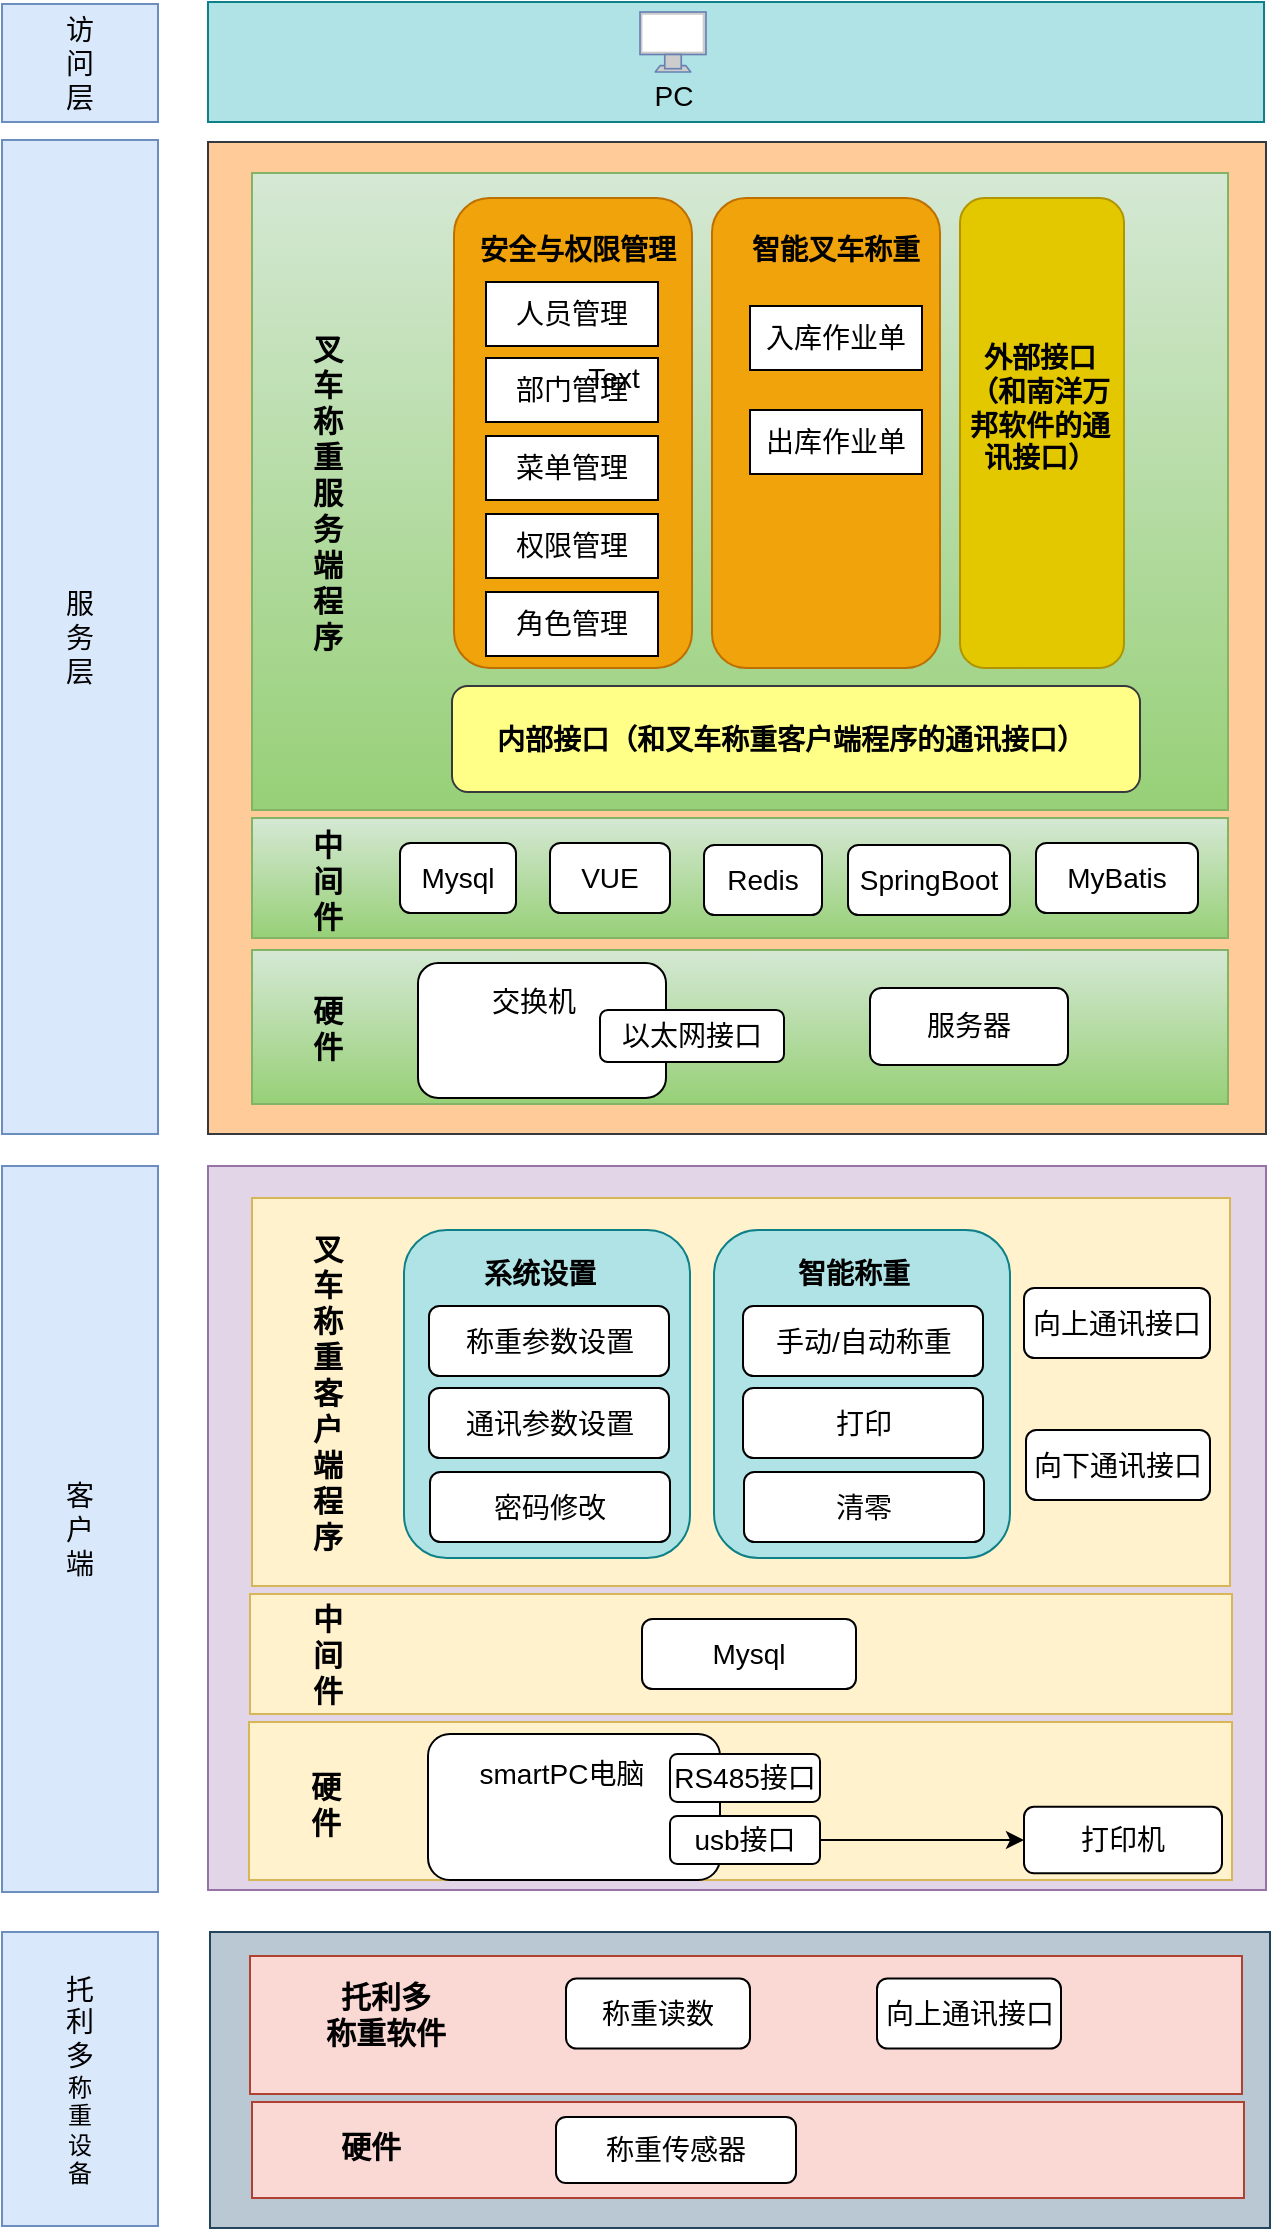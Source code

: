<mxfile version="20.8.4" type="github">
  <diagram id="X1pqfdLoyEXi40aKj6Dz" name="第 1 页">
    <mxGraphModel dx="724" dy="756" grid="0" gridSize="10" guides="1" tooltips="1" connect="1" arrows="1" fold="1" page="1" pageScale="1" pageWidth="827" pageHeight="1169" math="0" shadow="0">
      <root>
        <mxCell id="0" />
        <mxCell id="1" parent="0" />
        <mxCell id="lJw6rxqIaNfd_lT4gOlx-46" value="" style="rounded=0;whiteSpace=wrap;html=1;fontSize=14;fillColor=#ffcc99;strokeColor=#36393d;glass=0;" vertex="1" parent="1">
          <mxGeometry x="131" y="77" width="529" height="496" as="geometry" />
        </mxCell>
        <mxCell id="lJw6rxqIaNfd_lT4gOlx-23" value="&lt;font style=&quot;font-size: 14px;&quot;&gt;服&lt;br&gt;务&lt;br&gt;层&lt;/font&gt;" style="rounded=0;whiteSpace=wrap;html=1;fillColor=#dae8fc;strokeColor=#6c8ebf;" vertex="1" parent="1">
          <mxGeometry x="28" y="76" width="78" height="497" as="geometry" />
        </mxCell>
        <mxCell id="lJw6rxqIaNfd_lT4gOlx-24" value="" style="rounded=0;whiteSpace=wrap;html=1;fillColor=#d5e8d4;strokeColor=#82b366;gradientColor=#97d077;" vertex="1" parent="1">
          <mxGeometry x="153" y="92.5" width="488" height="318.5" as="geometry" />
        </mxCell>
        <mxCell id="lJw6rxqIaNfd_lT4gOlx-25" value="&lt;b style=&quot;font-size: 15px;&quot;&gt;叉&lt;br&gt;车&lt;br&gt;称&lt;br&gt;重&lt;br&gt;服&lt;br&gt;务&lt;br&gt;端&lt;br&gt;程&lt;br&gt;序&lt;br&gt;&lt;/b&gt;" style="text;html=1;strokeColor=none;fillColor=none;align=center;verticalAlign=middle;whiteSpace=wrap;rounded=0;" vertex="1" parent="1">
          <mxGeometry x="161" y="167.75" width="60" height="168.25" as="geometry" />
        </mxCell>
        <mxCell id="lJw6rxqIaNfd_lT4gOlx-26" value="" style="rounded=1;whiteSpace=wrap;html=1;fontSize=14;fillColor=#f0a30a;fontColor=#000000;strokeColor=#BD7000;" vertex="1" parent="1">
          <mxGeometry x="254" y="105" width="119" height="235" as="geometry" />
        </mxCell>
        <mxCell id="lJw6rxqIaNfd_lT4gOlx-28" value="安全与权限管理" style="text;html=1;strokeColor=none;fillColor=none;align=center;verticalAlign=middle;whiteSpace=wrap;rounded=0;fontSize=14;fontStyle=1" vertex="1" parent="1">
          <mxGeometry x="261" y="116" width="110" height="30" as="geometry" />
        </mxCell>
        <mxCell id="lJw6rxqIaNfd_lT4gOlx-29" value="人员管理" style="rounded=0;whiteSpace=wrap;html=1;fontSize=14;" vertex="1" parent="1">
          <mxGeometry x="270" y="147" width="86" height="32" as="geometry" />
        </mxCell>
        <mxCell id="lJw6rxqIaNfd_lT4gOlx-30" value="部门管理" style="rounded=0;whiteSpace=wrap;html=1;fontSize=14;" vertex="1" parent="1">
          <mxGeometry x="270" y="185" width="86" height="32" as="geometry" />
        </mxCell>
        <mxCell id="lJw6rxqIaNfd_lT4gOlx-31" value="菜单管理" style="rounded=0;whiteSpace=wrap;html=1;fontSize=14;" vertex="1" parent="1">
          <mxGeometry x="270" y="224" width="86" height="32" as="geometry" />
        </mxCell>
        <mxCell id="lJw6rxqIaNfd_lT4gOlx-32" value="权限管理" style="rounded=0;whiteSpace=wrap;html=1;fontSize=14;" vertex="1" parent="1">
          <mxGeometry x="270" y="263" width="86" height="32" as="geometry" />
        </mxCell>
        <mxCell id="lJw6rxqIaNfd_lT4gOlx-36" value="角色管理" style="rounded=0;whiteSpace=wrap;html=1;fontSize=14;" vertex="1" parent="1">
          <mxGeometry x="270" y="302" width="86" height="32" as="geometry" />
        </mxCell>
        <mxCell id="lJw6rxqIaNfd_lT4gOlx-37" value="" style="rounded=1;whiteSpace=wrap;html=1;fontSize=14;fillColor=#f0a30a;fontColor=#000000;strokeColor=#BD7000;" vertex="1" parent="1">
          <mxGeometry x="383" y="105" width="114" height="235" as="geometry" />
        </mxCell>
        <mxCell id="lJw6rxqIaNfd_lT4gOlx-38" value="智能叉车称重" style="text;html=1;strokeColor=none;fillColor=none;align=center;verticalAlign=middle;whiteSpace=wrap;rounded=0;fontSize=14;fontStyle=1" vertex="1" parent="1">
          <mxGeometry x="390" y="116" width="110" height="30" as="geometry" />
        </mxCell>
        <mxCell id="lJw6rxqIaNfd_lT4gOlx-39" value="入库作业单" style="rounded=0;whiteSpace=wrap;html=1;fontSize=14;" vertex="1" parent="1">
          <mxGeometry x="402" y="159" width="86" height="32" as="geometry" />
        </mxCell>
        <mxCell id="lJw6rxqIaNfd_lT4gOlx-40" value="出库作业单" style="rounded=0;whiteSpace=wrap;html=1;fontSize=14;" vertex="1" parent="1">
          <mxGeometry x="402" y="211" width="86" height="32" as="geometry" />
        </mxCell>
        <mxCell id="lJw6rxqIaNfd_lT4gOlx-41" value="" style="rounded=1;whiteSpace=wrap;html=1;fontSize=14;fillColor=#e3c800;fontColor=#000000;strokeColor=#B09500;" vertex="1" parent="1">
          <mxGeometry x="507" y="105" width="82" height="235" as="geometry" />
        </mxCell>
        <mxCell id="lJw6rxqIaNfd_lT4gOlx-42" value="外部接口&lt;br&gt;（和南洋万邦软件的通讯接口）" style="text;html=1;strokeColor=none;fillColor=none;align=center;verticalAlign=middle;whiteSpace=wrap;rounded=0;fontSize=14;fontStyle=1" vertex="1" parent="1">
          <mxGeometry x="510" y="164" width="74" height="92" as="geometry" />
        </mxCell>
        <mxCell id="lJw6rxqIaNfd_lT4gOlx-43" value="" style="rounded=1;whiteSpace=wrap;html=1;fontSize=14;fillColor=#ffff88;strokeColor=#36393d;" vertex="1" parent="1">
          <mxGeometry x="253" y="349" width="344" height="53" as="geometry" />
        </mxCell>
        <mxCell id="lJw6rxqIaNfd_lT4gOlx-45" value="内部接口（和叉车称重客户端程序的通讯接口）" style="text;html=1;strokeColor=none;fillColor=none;align=center;verticalAlign=middle;whiteSpace=wrap;rounded=0;fontSize=14;fontStyle=1" vertex="1" parent="1">
          <mxGeometry x="270" y="360.5" width="305" height="30" as="geometry" />
        </mxCell>
        <mxCell id="lJw6rxqIaNfd_lT4gOlx-47" value="" style="rounded=0;whiteSpace=wrap;html=1;fillColor=#d5e8d4;strokeColor=#82b366;gradientColor=#97d077;" vertex="1" parent="1">
          <mxGeometry x="153" y="415" width="488" height="60" as="geometry" />
        </mxCell>
        <mxCell id="lJw6rxqIaNfd_lT4gOlx-48" value="&lt;b style=&quot;font-size: 15px;&quot;&gt;中&lt;br&gt;间&lt;br&gt;件&lt;br&gt;&lt;/b&gt;" style="text;html=1;strokeColor=none;fillColor=none;align=center;verticalAlign=middle;whiteSpace=wrap;rounded=0;" vertex="1" parent="1">
          <mxGeometry x="167" y="418" width="48" height="56" as="geometry" />
        </mxCell>
        <mxCell id="lJw6rxqIaNfd_lT4gOlx-49" value="Mysql" style="rounded=1;whiteSpace=wrap;html=1;glass=0;sketch=0;fontSize=14;" vertex="1" parent="1">
          <mxGeometry x="227" y="427.5" width="58" height="35" as="geometry" />
        </mxCell>
        <mxCell id="lJw6rxqIaNfd_lT4gOlx-51" value="VUE" style="rounded=1;whiteSpace=wrap;html=1;glass=0;sketch=0;fontSize=14;" vertex="1" parent="1">
          <mxGeometry x="302" y="427.5" width="60" height="35" as="geometry" />
        </mxCell>
        <mxCell id="lJw6rxqIaNfd_lT4gOlx-52" value="Redis" style="rounded=1;whiteSpace=wrap;html=1;glass=0;sketch=0;fontSize=14;" vertex="1" parent="1">
          <mxGeometry x="379" y="428.5" width="59" height="35" as="geometry" />
        </mxCell>
        <mxCell id="lJw6rxqIaNfd_lT4gOlx-53" value="SpringBoot" style="rounded=1;whiteSpace=wrap;html=1;glass=0;sketch=0;fontSize=14;" vertex="1" parent="1">
          <mxGeometry x="451" y="428.5" width="81" height="35" as="geometry" />
        </mxCell>
        <mxCell id="lJw6rxqIaNfd_lT4gOlx-54" value="MyBatis" style="rounded=1;whiteSpace=wrap;html=1;glass=0;sketch=0;fontSize=14;" vertex="1" parent="1">
          <mxGeometry x="545" y="427.5" width="81" height="35" as="geometry" />
        </mxCell>
        <mxCell id="lJw6rxqIaNfd_lT4gOlx-55" value="" style="rounded=0;whiteSpace=wrap;html=1;fillColor=#d5e8d4;strokeColor=#82b366;gradientColor=#97d077;" vertex="1" parent="1">
          <mxGeometry x="153" y="481" width="488" height="77" as="geometry" />
        </mxCell>
        <mxCell id="lJw6rxqIaNfd_lT4gOlx-56" value="&lt;b style=&quot;font-size: 15px;&quot;&gt;硬&lt;br&gt;件&lt;br&gt;&lt;/b&gt;" style="text;html=1;strokeColor=none;fillColor=none;align=center;verticalAlign=middle;whiteSpace=wrap;rounded=0;" vertex="1" parent="1">
          <mxGeometry x="167" y="491.5" width="48" height="56" as="geometry" />
        </mxCell>
        <mxCell id="lJw6rxqIaNfd_lT4gOlx-57" value="" style="rounded=1;whiteSpace=wrap;html=1;glass=0;sketch=0;fontSize=14;" vertex="1" parent="1">
          <mxGeometry x="236" y="487.5" width="124" height="67.5" as="geometry" />
        </mxCell>
        <mxCell id="lJw6rxqIaNfd_lT4gOlx-58" value="交换机" style="text;html=1;strokeColor=none;fillColor=none;align=center;verticalAlign=middle;whiteSpace=wrap;rounded=0;glass=0;sketch=0;fontSize=14;" vertex="1" parent="1">
          <mxGeometry x="264" y="491.5" width="60" height="30" as="geometry" />
        </mxCell>
        <mxCell id="lJw6rxqIaNfd_lT4gOlx-59" value="以太网接口" style="rounded=1;whiteSpace=wrap;html=1;glass=0;sketch=0;fontSize=14;" vertex="1" parent="1">
          <mxGeometry x="327" y="511" width="92" height="26" as="geometry" />
        </mxCell>
        <mxCell id="lJw6rxqIaNfd_lT4gOlx-60" value="服务器" style="rounded=1;whiteSpace=wrap;html=1;glass=0;sketch=0;fontSize=14;" vertex="1" parent="1">
          <mxGeometry x="462" y="500" width="99" height="38.5" as="geometry" />
        </mxCell>
        <mxCell id="lJw6rxqIaNfd_lT4gOlx-61" value="&lt;span style=&quot;font-size: 14px;&quot;&gt;客&lt;br&gt;户&lt;br&gt;端&lt;/span&gt;" style="rounded=0;whiteSpace=wrap;html=1;fillColor=#dae8fc;strokeColor=#6c8ebf;" vertex="1" parent="1">
          <mxGeometry x="28" y="589" width="78" height="363" as="geometry" />
        </mxCell>
        <mxCell id="lJw6rxqIaNfd_lT4gOlx-62" value="" style="rounded=0;whiteSpace=wrap;html=1;glass=0;sketch=0;fontSize=14;fillColor=#e1d5e7;strokeColor=#9673a6;" vertex="1" parent="1">
          <mxGeometry x="131" y="589" width="529" height="362" as="geometry" />
        </mxCell>
        <mxCell id="lJw6rxqIaNfd_lT4gOlx-64" value="" style="rounded=0;whiteSpace=wrap;html=1;glass=0;sketch=0;fontSize=14;fillColor=#fff2cc;strokeColor=#d6b656;" vertex="1" parent="1">
          <mxGeometry x="153" y="605" width="489" height="194" as="geometry" />
        </mxCell>
        <mxCell id="lJw6rxqIaNfd_lT4gOlx-66" value="&lt;b style=&quot;font-size: 15px;&quot;&gt;叉&lt;br&gt;车&lt;br&gt;称&lt;br&gt;重&lt;br&gt;客&lt;br&gt;户&lt;br&gt;端&lt;br&gt;程&lt;br&gt;序&lt;br&gt;&lt;/b&gt;" style="text;html=1;strokeColor=none;fillColor=none;align=center;verticalAlign=middle;whiteSpace=wrap;rounded=0;" vertex="1" parent="1">
          <mxGeometry x="161" y="617.88" width="60" height="168.25" as="geometry" />
        </mxCell>
        <mxCell id="lJw6rxqIaNfd_lT4gOlx-67" value="" style="rounded=1;whiteSpace=wrap;html=1;glass=0;sketch=0;fontSize=14;fillColor=#b0e3e6;strokeColor=#0e8088;" vertex="1" parent="1">
          <mxGeometry x="229" y="621" width="143" height="164" as="geometry" />
        </mxCell>
        <mxCell id="lJw6rxqIaNfd_lT4gOlx-68" value="" style="rounded=0;whiteSpace=wrap;html=1;fillColor=#fff2cc;strokeColor=#d6b656;" vertex="1" parent="1">
          <mxGeometry x="152" y="803" width="491" height="60" as="geometry" />
        </mxCell>
        <mxCell id="lJw6rxqIaNfd_lT4gOlx-69" value="Mysql" style="rounded=1;whiteSpace=wrap;html=1;glass=0;sketch=0;fontSize=14;" vertex="1" parent="1">
          <mxGeometry x="348" y="815.5" width="107" height="35" as="geometry" />
        </mxCell>
        <mxCell id="lJw6rxqIaNfd_lT4gOlx-70" value="&lt;b style=&quot;font-size: 15px;&quot;&gt;中&lt;br&gt;间&lt;br&gt;件&lt;br&gt;&lt;/b&gt;" style="text;html=1;strokeColor=none;fillColor=none;align=center;verticalAlign=middle;whiteSpace=wrap;rounded=0;" vertex="1" parent="1">
          <mxGeometry x="167" y="805" width="48" height="56" as="geometry" />
        </mxCell>
        <mxCell id="lJw6rxqIaNfd_lT4gOlx-71" value="系统设置" style="text;html=1;strokeColor=none;fillColor=none;align=center;verticalAlign=middle;whiteSpace=wrap;rounded=0;fontSize=14;fontStyle=1" vertex="1" parent="1">
          <mxGeometry x="241.5" y="628" width="110" height="30" as="geometry" />
        </mxCell>
        <mxCell id="lJw6rxqIaNfd_lT4gOlx-72" value="称重参数设置" style="rounded=1;whiteSpace=wrap;html=1;glass=0;sketch=0;fontSize=14;" vertex="1" parent="1">
          <mxGeometry x="241.5" y="659" width="120" height="35" as="geometry" />
        </mxCell>
        <mxCell id="lJw6rxqIaNfd_lT4gOlx-75" value="通讯参数设置" style="rounded=1;whiteSpace=wrap;html=1;glass=0;sketch=0;fontSize=14;" vertex="1" parent="1">
          <mxGeometry x="241.5" y="700" width="120" height="35" as="geometry" />
        </mxCell>
        <mxCell id="lJw6rxqIaNfd_lT4gOlx-76" value="密码修改" style="rounded=1;whiteSpace=wrap;html=1;glass=0;sketch=0;fontSize=14;" vertex="1" parent="1">
          <mxGeometry x="242" y="742" width="120" height="35" as="geometry" />
        </mxCell>
        <mxCell id="lJw6rxqIaNfd_lT4gOlx-77" value="" style="rounded=1;whiteSpace=wrap;html=1;glass=0;sketch=0;fontSize=14;fillColor=#b0e3e6;strokeColor=#0e8088;" vertex="1" parent="1">
          <mxGeometry x="384" y="621" width="148" height="164" as="geometry" />
        </mxCell>
        <mxCell id="lJw6rxqIaNfd_lT4gOlx-78" value="智能称重" style="text;html=1;strokeColor=none;fillColor=none;align=center;verticalAlign=middle;whiteSpace=wrap;rounded=0;fontSize=14;fontStyle=1" vertex="1" parent="1">
          <mxGeometry x="398.5" y="628" width="110" height="30" as="geometry" />
        </mxCell>
        <mxCell id="lJw6rxqIaNfd_lT4gOlx-79" value="手动/自动称重" style="rounded=1;whiteSpace=wrap;html=1;glass=0;sketch=0;fontSize=14;" vertex="1" parent="1">
          <mxGeometry x="398.5" y="659" width="120" height="35" as="geometry" />
        </mxCell>
        <mxCell id="lJw6rxqIaNfd_lT4gOlx-80" value="打印" style="rounded=1;whiteSpace=wrap;html=1;glass=0;sketch=0;fontSize=14;" vertex="1" parent="1">
          <mxGeometry x="398.5" y="700" width="120" height="35" as="geometry" />
        </mxCell>
        <mxCell id="lJw6rxqIaNfd_lT4gOlx-81" value="清零" style="rounded=1;whiteSpace=wrap;html=1;glass=0;sketch=0;fontSize=14;" vertex="1" parent="1">
          <mxGeometry x="399" y="742" width="120" height="35" as="geometry" />
        </mxCell>
        <mxCell id="lJw6rxqIaNfd_lT4gOlx-82" value="" style="rounded=0;whiteSpace=wrap;html=1;fillColor=#fff2cc;strokeColor=#d6b656;" vertex="1" parent="1">
          <mxGeometry x="151.5" y="867" width="491.5" height="79" as="geometry" />
        </mxCell>
        <mxCell id="lJw6rxqIaNfd_lT4gOlx-83" value="&lt;b style=&quot;font-size: 15px;&quot;&gt;硬&lt;br&gt;件&lt;br&gt;&lt;/b&gt;" style="text;html=1;strokeColor=none;fillColor=none;align=center;verticalAlign=middle;whiteSpace=wrap;rounded=0;" vertex="1" parent="1">
          <mxGeometry x="165.5" y="879.5" width="48" height="56" as="geometry" />
        </mxCell>
        <mxCell id="lJw6rxqIaNfd_lT4gOlx-86" value="" style="rounded=1;whiteSpace=wrap;html=1;glass=0;sketch=0;fontSize=14;" vertex="1" parent="1">
          <mxGeometry x="241" y="873" width="146" height="73" as="geometry" />
        </mxCell>
        <mxCell id="lJw6rxqIaNfd_lT4gOlx-87" value="打印机" style="rounded=1;whiteSpace=wrap;html=1;glass=0;sketch=0;fontSize=14;" vertex="1" parent="1">
          <mxGeometry x="539" y="909.38" width="99" height="33.25" as="geometry" />
        </mxCell>
        <mxCell id="lJw6rxqIaNfd_lT4gOlx-90" value="smartPC电脑" style="text;html=1;strokeColor=none;fillColor=none;align=center;verticalAlign=middle;whiteSpace=wrap;rounded=0;glass=0;sketch=0;fontSize=14;" vertex="1" parent="1">
          <mxGeometry x="263" y="879.5" width="90" height="27.5" as="geometry" />
        </mxCell>
        <mxCell id="lJw6rxqIaNfd_lT4gOlx-92" value="" style="edgeStyle=orthogonalEdgeStyle;rounded=0;orthogonalLoop=1;jettySize=auto;html=1;fontSize=14;" edge="1" parent="1" source="lJw6rxqIaNfd_lT4gOlx-91" target="lJw6rxqIaNfd_lT4gOlx-87">
          <mxGeometry relative="1" as="geometry" />
        </mxCell>
        <mxCell id="lJw6rxqIaNfd_lT4gOlx-91" value="usb接口" style="rounded=1;whiteSpace=wrap;html=1;glass=0;sketch=0;fontSize=14;" vertex="1" parent="1">
          <mxGeometry x="362" y="914" width="75" height="24" as="geometry" />
        </mxCell>
        <mxCell id="lJw6rxqIaNfd_lT4gOlx-93" value="&lt;span style=&quot;font-size: 14px;&quot;&gt;托&lt;br&gt;利&lt;br&gt;多&lt;br&gt;&lt;/span&gt;称&lt;br&gt;重&lt;br&gt;设&lt;br&gt;备" style="rounded=0;whiteSpace=wrap;html=1;fillColor=#dae8fc;strokeColor=#6c8ebf;" vertex="1" parent="1">
          <mxGeometry x="28" y="972" width="78" height="147" as="geometry" />
        </mxCell>
        <mxCell id="lJw6rxqIaNfd_lT4gOlx-94" value="向上通讯接口" style="rounded=1;whiteSpace=wrap;html=1;glass=0;sketch=0;fontSize=14;" vertex="1" parent="1">
          <mxGeometry x="539" y="650" width="93" height="35" as="geometry" />
        </mxCell>
        <mxCell id="lJw6rxqIaNfd_lT4gOlx-96" value="向下通讯接口" style="rounded=1;whiteSpace=wrap;html=1;glass=0;sketch=0;fontSize=14;" vertex="1" parent="1">
          <mxGeometry x="540" y="721" width="92" height="35" as="geometry" />
        </mxCell>
        <mxCell id="lJw6rxqIaNfd_lT4gOlx-97" value="" style="rounded=0;whiteSpace=wrap;html=1;glass=0;sketch=0;fontSize=14;fillColor=#bac8d3;strokeColor=#23445d;" vertex="1" parent="1">
          <mxGeometry x="132" y="972" width="530" height="148" as="geometry" />
        </mxCell>
        <mxCell id="lJw6rxqIaNfd_lT4gOlx-99" value="" style="rounded=0;whiteSpace=wrap;html=1;glass=0;sketch=0;fontSize=14;fillColor=#fad9d5;strokeColor=#ae4132;" vertex="1" parent="1">
          <mxGeometry x="152" y="984" width="496" height="69" as="geometry" />
        </mxCell>
        <mxCell id="lJw6rxqIaNfd_lT4gOlx-100" value="&lt;b style=&quot;font-size: 15px;&quot;&gt;托利多&lt;br&gt;称重软件&lt;br&gt;&lt;/b&gt;" style="text;html=1;strokeColor=none;fillColor=none;align=center;verticalAlign=middle;whiteSpace=wrap;rounded=0;" vertex="1" parent="1">
          <mxGeometry x="161" y="988" width="118" height="49.5" as="geometry" />
        </mxCell>
        <mxCell id="lJw6rxqIaNfd_lT4gOlx-101" value="RS485接口" style="rounded=1;whiteSpace=wrap;html=1;glass=0;sketch=0;fontSize=14;" vertex="1" parent="1">
          <mxGeometry x="362" y="883" width="75" height="24" as="geometry" />
        </mxCell>
        <mxCell id="lJw6rxqIaNfd_lT4gOlx-102" value="向上通讯接口" style="rounded=1;whiteSpace=wrap;html=1;glass=0;sketch=0;fontSize=14;" vertex="1" parent="1">
          <mxGeometry x="465.5" y="995.25" width="92" height="35" as="geometry" />
        </mxCell>
        <mxCell id="lJw6rxqIaNfd_lT4gOlx-103" value="称重读数" style="rounded=1;whiteSpace=wrap;html=1;glass=0;sketch=0;fontSize=14;" vertex="1" parent="1">
          <mxGeometry x="310" y="995.25" width="92" height="35" as="geometry" />
        </mxCell>
        <mxCell id="lJw6rxqIaNfd_lT4gOlx-104" value="" style="rounded=0;whiteSpace=wrap;html=1;glass=0;sketch=0;fontSize=14;fillColor=#fad9d5;strokeColor=#ae4132;" vertex="1" parent="1">
          <mxGeometry x="153" y="1057" width="496" height="48" as="geometry" />
        </mxCell>
        <mxCell id="lJw6rxqIaNfd_lT4gOlx-105" value="&lt;b style=&quot;font-size: 15px;&quot;&gt;硬件&lt;br&gt;&lt;/b&gt;" style="text;html=1;strokeColor=none;fillColor=none;align=center;verticalAlign=middle;whiteSpace=wrap;rounded=0;" vertex="1" parent="1">
          <mxGeometry x="171" y="1064.5" width="83" height="29.5" as="geometry" />
        </mxCell>
        <mxCell id="lJw6rxqIaNfd_lT4gOlx-106" value="称重传感器" style="rounded=1;whiteSpace=wrap;html=1;glass=0;sketch=0;fontSize=14;" vertex="1" parent="1">
          <mxGeometry x="305" y="1064.5" width="120" height="33" as="geometry" />
        </mxCell>
        <mxCell id="lJw6rxqIaNfd_lT4gOlx-107" value="&lt;span style=&quot;font-size: 14px;&quot;&gt;访&lt;br&gt;问&lt;br&gt;层&lt;/span&gt;" style="rounded=0;whiteSpace=wrap;html=1;fillColor=#dae8fc;strokeColor=#6c8ebf;" vertex="1" parent="1">
          <mxGeometry x="28" y="8" width="78" height="59" as="geometry" />
        </mxCell>
        <mxCell id="lJw6rxqIaNfd_lT4gOlx-108" value="" style="rounded=0;whiteSpace=wrap;html=1;glass=0;sketch=0;fontSize=14;fillColor=#b0e3e6;strokeColor=#0e8088;" vertex="1" parent="1">
          <mxGeometry x="131" y="7" width="528" height="60" as="geometry" />
        </mxCell>
        <mxCell id="lJw6rxqIaNfd_lT4gOlx-109" value="" style="fontColor=#0066CC;verticalAlign=top;verticalLabelPosition=bottom;labelPosition=center;align=center;html=1;outlineConnect=0;fillColor=#CCCCCC;strokeColor=#6881B3;gradientColor=none;gradientDirection=north;strokeWidth=2;shape=mxgraph.networks.monitor;rounded=0;glass=0;sketch=0;fontSize=14;" vertex="1" parent="1">
          <mxGeometry x="347" y="12" width="33" height="30" as="geometry" />
        </mxCell>
        <mxCell id="lJw6rxqIaNfd_lT4gOlx-110" value="Text" style="text;html=1;strokeColor=none;fillColor=none;align=center;verticalAlign=middle;whiteSpace=wrap;rounded=0;glass=0;sketch=0;fontSize=14;" vertex="1" parent="1">
          <mxGeometry x="304" y="180" width="60" height="30" as="geometry" />
        </mxCell>
        <mxCell id="lJw6rxqIaNfd_lT4gOlx-111" value="PC" style="text;html=1;strokeColor=none;fillColor=none;align=center;verticalAlign=middle;whiteSpace=wrap;rounded=0;glass=0;sketch=0;fontSize=14;" vertex="1" parent="1">
          <mxGeometry x="333.5" y="44" width="60" height="19" as="geometry" />
        </mxCell>
      </root>
    </mxGraphModel>
  </diagram>
</mxfile>
